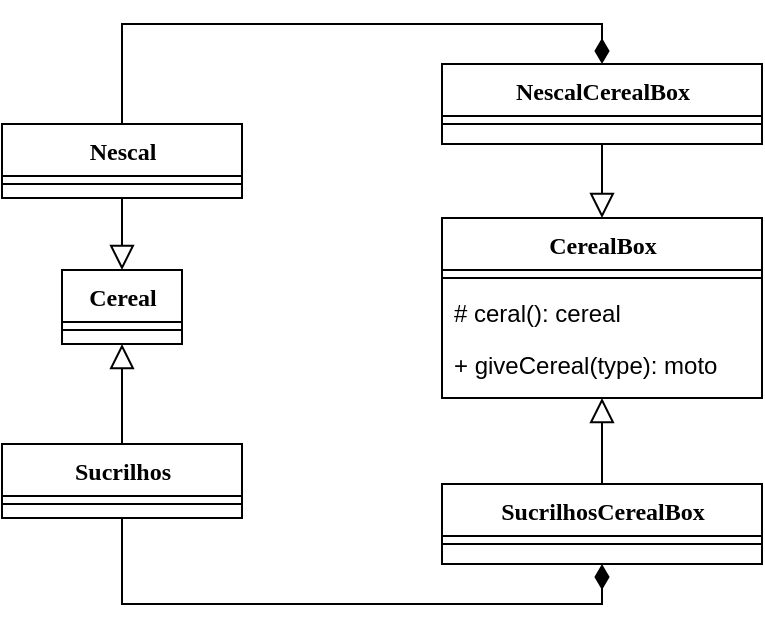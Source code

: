 <mxfile version="14.0.1" type="device"><diagram name="Page-1" id="9f46799a-70d6-7492-0946-bef42562c5a5"><mxGraphModel dx="1145" dy="1444" grid="1" gridSize="10" guides="1" tooltips="1" connect="1" arrows="1" fold="1" page="1" pageScale="1" pageWidth="1100" pageHeight="850" background="#ffffff" math="0" shadow="0"><root><mxCell id="0"/><mxCell id="1" parent="0"/><mxCell id="g7Vn2F2-O-ot8NYR6MRT-29" style="edgeStyle=orthogonalEdgeStyle;rounded=0;orthogonalLoop=1;jettySize=auto;html=1;exitX=0.5;exitY=1;exitDx=0;exitDy=0;startArrow=block;startFill=0;endArrow=none;endFill=0;startSize=10;" edge="1" parent="1" source="78961159f06e98e8-30" target="g7Vn2F2-O-ot8NYR6MRT-26"><mxGeometry relative="1" as="geometry"/></mxCell><mxCell id="g7Vn2F2-O-ot8NYR6MRT-32" style="edgeStyle=orthogonalEdgeStyle;rounded=0;orthogonalLoop=1;jettySize=auto;html=1;exitX=0.5;exitY=0;exitDx=0;exitDy=0;entryX=0.5;entryY=1;entryDx=0;entryDy=0;startArrow=block;startFill=0;endArrow=none;endFill=0;startSize=10;" edge="1" parent="1" source="78961159f06e98e8-30" target="g7Vn2F2-O-ot8NYR6MRT-22"><mxGeometry relative="1" as="geometry"/></mxCell><mxCell id="78961159f06e98e8-30" value="CerealBox" style="swimlane;html=1;fontStyle=1;align=center;verticalAlign=top;childLayout=stackLayout;horizontal=1;startSize=26;horizontalStack=0;resizeParent=1;resizeLast=0;collapsible=1;marginBottom=0;swimlaneFillColor=#ffffff;rounded=0;shadow=0;comic=0;labelBackgroundColor=none;strokeWidth=1;fillColor=none;fontFamily=Verdana;fontSize=12" parent="1" vertex="1"><mxGeometry x="520" y="67" width="160" height="90" as="geometry"/></mxCell><mxCell id="78961159f06e98e8-38" value="" style="line;html=1;strokeWidth=1;fillColor=none;align=left;verticalAlign=middle;spacingTop=-1;spacingLeft=3;spacingRight=3;rotatable=0;labelPosition=right;points=[];portConstraint=eastwest;" parent="78961159f06e98e8-30" vertex="1"><mxGeometry y="26" width="160" height="8" as="geometry"/></mxCell><mxCell id="78961159f06e98e8-39" value="# ceral(): cereal" style="text;html=1;strokeColor=none;fillColor=none;align=left;verticalAlign=top;spacingLeft=4;spacingRight=4;whiteSpace=wrap;overflow=hidden;rotatable=0;points=[[0,0.5],[1,0.5]];portConstraint=eastwest;" parent="78961159f06e98e8-30" vertex="1"><mxGeometry y="34" width="160" height="26" as="geometry"/></mxCell><mxCell id="78961159f06e98e8-40" value="+ giveCereal(type): moto" style="text;html=1;strokeColor=none;fillColor=none;align=left;verticalAlign=top;spacingLeft=4;spacingRight=4;whiteSpace=wrap;overflow=hidden;rotatable=0;points=[[0,0.5],[1,0.5]];portConstraint=eastwest;" parent="78961159f06e98e8-30" vertex="1"><mxGeometry y="60" width="160" height="26" as="geometry"/></mxCell><mxCell id="g7Vn2F2-O-ot8NYR6MRT-33" style="edgeStyle=orthogonalEdgeStyle;rounded=0;orthogonalLoop=1;jettySize=auto;html=1;exitX=0.5;exitY=0;exitDx=0;exitDy=0;entryX=0.5;entryY=1;entryDx=0;entryDy=0;startArrow=block;startFill=0;startSize=10;endArrow=none;endFill=0;" edge="1" parent="1" source="g7Vn2F2-O-ot8NYR6MRT-12" target="g7Vn2F2-O-ot8NYR6MRT-20"><mxGeometry relative="1" as="geometry"/></mxCell><mxCell id="g7Vn2F2-O-ot8NYR6MRT-34" style="edgeStyle=orthogonalEdgeStyle;rounded=0;orthogonalLoop=1;jettySize=auto;html=1;exitX=0.5;exitY=1;exitDx=0;exitDy=0;startArrow=block;startFill=0;startSize=10;endArrow=none;endFill=0;" edge="1" parent="1" source="g7Vn2F2-O-ot8NYR6MRT-12" target="g7Vn2F2-O-ot8NYR6MRT-18"><mxGeometry relative="1" as="geometry"/></mxCell><mxCell id="g7Vn2F2-O-ot8NYR6MRT-12" value="Cereal" style="swimlane;html=1;fontStyle=1;align=center;verticalAlign=top;childLayout=stackLayout;horizontal=1;startSize=26;horizontalStack=0;resizeParent=1;resizeLast=0;collapsible=1;marginBottom=0;swimlaneFillColor=#ffffff;rounded=0;shadow=0;comic=0;labelBackgroundColor=none;strokeWidth=1;fillColor=none;fontFamily=Verdana;fontSize=12" vertex="1" parent="1"><mxGeometry x="330" y="93" width="60" height="37" as="geometry"/></mxCell><mxCell id="g7Vn2F2-O-ot8NYR6MRT-13" value="" style="line;html=1;strokeWidth=1;fillColor=none;align=left;verticalAlign=middle;spacingTop=-1;spacingLeft=3;spacingRight=3;rotatable=0;labelPosition=right;points=[];portConstraint=eastwest;" vertex="1" parent="g7Vn2F2-O-ot8NYR6MRT-12"><mxGeometry y="26" width="60" height="8" as="geometry"/></mxCell><mxCell id="g7Vn2F2-O-ot8NYR6MRT-18" value="Sucrilhos" style="swimlane;html=1;fontStyle=1;align=center;verticalAlign=top;childLayout=stackLayout;horizontal=1;startSize=26;horizontalStack=0;resizeParent=1;resizeLast=0;collapsible=1;marginBottom=0;swimlaneFillColor=#ffffff;rounded=0;shadow=0;comic=0;labelBackgroundColor=none;strokeWidth=1;fillColor=none;fontFamily=Verdana;fontSize=12" vertex="1" parent="1"><mxGeometry x="300" y="180" width="120" height="37" as="geometry"/></mxCell><mxCell id="g7Vn2F2-O-ot8NYR6MRT-19" value="" style="line;html=1;strokeWidth=1;fillColor=none;align=left;verticalAlign=middle;spacingTop=-1;spacingLeft=3;spacingRight=3;rotatable=0;labelPosition=right;points=[];portConstraint=eastwest;" vertex="1" parent="g7Vn2F2-O-ot8NYR6MRT-18"><mxGeometry y="26" width="120" height="8" as="geometry"/></mxCell><mxCell id="g7Vn2F2-O-ot8NYR6MRT-20" value="Nescal" style="swimlane;html=1;fontStyle=1;align=center;verticalAlign=top;childLayout=stackLayout;horizontal=1;startSize=26;horizontalStack=0;resizeParent=1;resizeLast=0;collapsible=1;marginBottom=0;swimlaneFillColor=#ffffff;rounded=0;shadow=0;comic=0;labelBackgroundColor=none;strokeWidth=1;fillColor=none;fontFamily=Verdana;fontSize=12" vertex="1" parent="1"><mxGeometry x="300" y="20" width="120" height="37" as="geometry"/></mxCell><mxCell id="g7Vn2F2-O-ot8NYR6MRT-21" value="" style="line;html=1;strokeWidth=1;fillColor=none;align=left;verticalAlign=middle;spacingTop=-1;spacingLeft=3;spacingRight=3;rotatable=0;labelPosition=right;points=[];portConstraint=eastwest;" vertex="1" parent="g7Vn2F2-O-ot8NYR6MRT-20"><mxGeometry y="26" width="120" height="8" as="geometry"/></mxCell><mxCell id="g7Vn2F2-O-ot8NYR6MRT-38" style="edgeStyle=orthogonalEdgeStyle;rounded=0;orthogonalLoop=1;jettySize=auto;html=1;exitX=0.5;exitY=0;exitDx=0;exitDy=0;entryX=0.5;entryY=0;entryDx=0;entryDy=0;startArrow=diamondThin;startFill=1;startSize=10;endArrow=none;endFill=0;" edge="1" parent="1" source="g7Vn2F2-O-ot8NYR6MRT-22" target="g7Vn2F2-O-ot8NYR6MRT-20"><mxGeometry relative="1" as="geometry"><Array as="points"><mxPoint x="600" y="-30"/><mxPoint x="360" y="-30"/></Array></mxGeometry></mxCell><mxCell id="g7Vn2F2-O-ot8NYR6MRT-22" value="NescalCerealBox" style="swimlane;html=1;fontStyle=1;align=center;verticalAlign=top;childLayout=stackLayout;horizontal=1;startSize=26;horizontalStack=0;resizeParent=1;resizeLast=0;collapsible=1;marginBottom=0;swimlaneFillColor=#ffffff;rounded=0;shadow=0;comic=0;labelBackgroundColor=none;strokeWidth=1;fillColor=none;fontFamily=Verdana;fontSize=12" vertex="1" parent="1"><mxGeometry x="520" y="-10" width="160" height="40" as="geometry"/></mxCell><mxCell id="g7Vn2F2-O-ot8NYR6MRT-23" value="" style="line;html=1;strokeWidth=1;fillColor=none;align=left;verticalAlign=middle;spacingTop=-1;spacingLeft=3;spacingRight=3;rotatable=0;labelPosition=right;points=[];portConstraint=eastwest;" vertex="1" parent="g7Vn2F2-O-ot8NYR6MRT-22"><mxGeometry y="26" width="160" height="8" as="geometry"/></mxCell><mxCell id="g7Vn2F2-O-ot8NYR6MRT-40" style="edgeStyle=orthogonalEdgeStyle;rounded=0;orthogonalLoop=1;jettySize=auto;html=1;exitX=0.5;exitY=1;exitDx=0;exitDy=0;entryX=0.5;entryY=1;entryDx=0;entryDy=0;startArrow=diamondThin;startFill=1;startSize=10;endArrow=none;endFill=0;" edge="1" parent="1" source="g7Vn2F2-O-ot8NYR6MRT-26" target="g7Vn2F2-O-ot8NYR6MRT-18"><mxGeometry relative="1" as="geometry"/></mxCell><mxCell id="g7Vn2F2-O-ot8NYR6MRT-26" value="SucrilhosCerealBox" style="swimlane;html=1;fontStyle=1;align=center;verticalAlign=top;childLayout=stackLayout;horizontal=1;startSize=26;horizontalStack=0;resizeParent=1;resizeLast=0;collapsible=1;marginBottom=0;swimlaneFillColor=#ffffff;rounded=0;shadow=0;comic=0;labelBackgroundColor=none;strokeWidth=1;fillColor=none;fontFamily=Verdana;fontSize=12" vertex="1" parent="1"><mxGeometry x="520" y="200" width="160" height="40" as="geometry"/></mxCell><mxCell id="g7Vn2F2-O-ot8NYR6MRT-27" value="" style="line;html=1;strokeWidth=1;fillColor=none;align=left;verticalAlign=middle;spacingTop=-1;spacingLeft=3;spacingRight=3;rotatable=0;labelPosition=right;points=[];portConstraint=eastwest;" vertex="1" parent="g7Vn2F2-O-ot8NYR6MRT-26"><mxGeometry y="26" width="160" height="8" as="geometry"/></mxCell></root></mxGraphModel></diagram></mxfile>